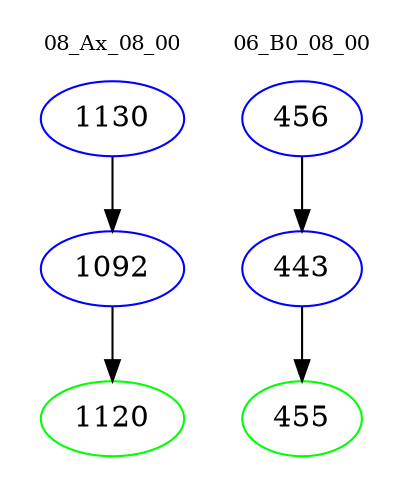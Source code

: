 digraph{
subgraph cluster_0 {
color = white
label = "08_Ax_08_00";
fontsize=10;
T0_1130 [label="1130", color="blue"]
T0_1130 -> T0_1092 [color="black"]
T0_1092 [label="1092", color="blue"]
T0_1092 -> T0_1120 [color="black"]
T0_1120 [label="1120", color="green"]
}
subgraph cluster_1 {
color = white
label = "06_B0_08_00";
fontsize=10;
T1_456 [label="456", color="blue"]
T1_456 -> T1_443 [color="black"]
T1_443 [label="443", color="blue"]
T1_443 -> T1_455 [color="black"]
T1_455 [label="455", color="green"]
}
}
